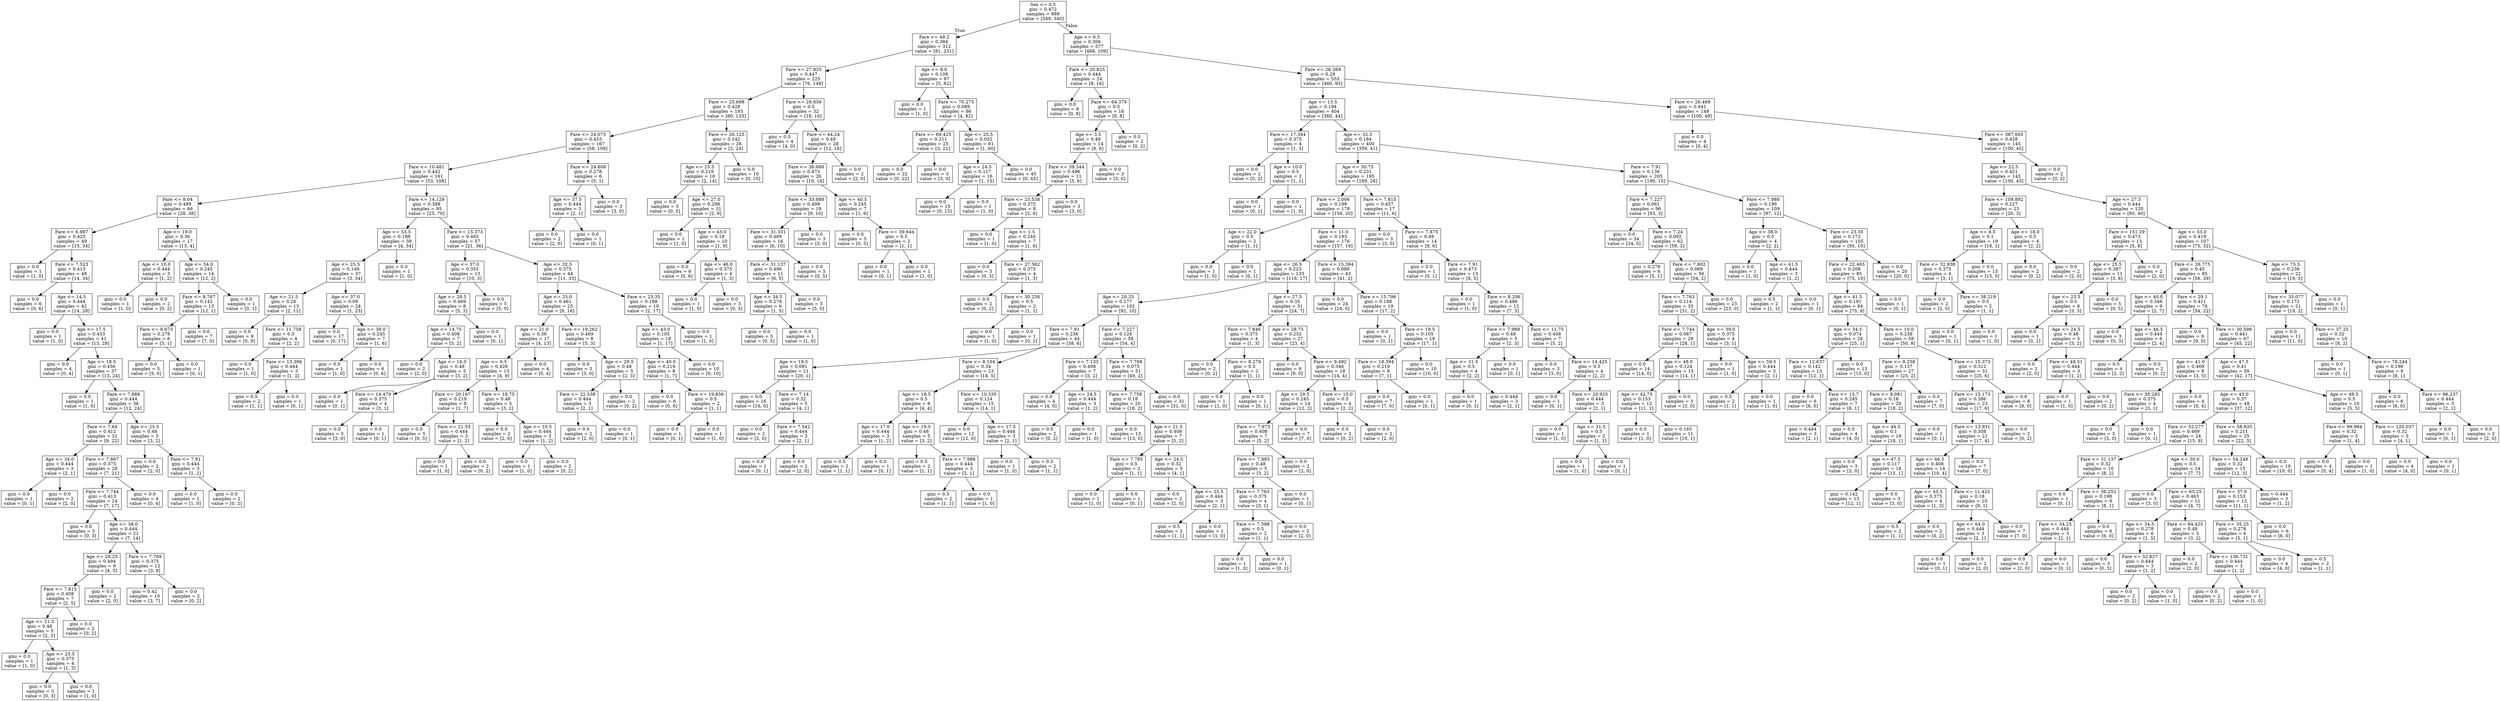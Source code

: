 digraph Tree {
node [shape=box] ;
0 [label="Sex <= 0.5\ngini = 0.472\nsamples = 889\nvalue = [549, 340]"] ;
1 [label="Fare <= 48.2\ngini = 0.384\nsamples = 312\nvalue = [81, 231]"] ;
0 -> 1 [labeldistance=2.5, labelangle=45, headlabel="True"] ;
2 [label="Fare <= 27.825\ngini = 0.447\nsamples = 225\nvalue = [76, 149]"] ;
1 -> 2 ;
3 [label="Fare <= 25.698\ngini = 0.428\nsamples = 193\nvalue = [60, 133]"] ;
2 -> 3 ;
4 [label="Fare <= 24.075\ngini = 0.453\nsamples = 167\nvalue = [58, 109]"] ;
3 -> 4 ;
5 [label="Fare <= 10.481\ngini = 0.442\nsamples = 161\nvalue = [53, 108]"] ;
4 -> 5 ;
6 [label="Fare <= 8.04\ngini = 0.489\nsamples = 66\nvalue = [28, 38]"] ;
5 -> 6 ;
7 [label="Fare <= 6.987\ngini = 0.425\nsamples = 49\nvalue = [15, 34]"] ;
6 -> 7 ;
8 [label="gini = 0.0\nsamples = 1\nvalue = [1, 0]"] ;
7 -> 8 ;
9 [label="Fare <= 7.523\ngini = 0.413\nsamples = 48\nvalue = [14, 34]"] ;
7 -> 9 ;
10 [label="gini = 0.0\nsamples = 6\nvalue = [0, 6]"] ;
9 -> 10 ;
11 [label="Age <= 14.5\ngini = 0.444\nsamples = 42\nvalue = [14, 28]"] ;
9 -> 11 ;
12 [label="gini = 0.0\nsamples = 1\nvalue = [1, 0]"] ;
11 -> 12 ;
13 [label="Age <= 17.5\ngini = 0.433\nsamples = 41\nvalue = [13, 28]"] ;
11 -> 13 ;
14 [label="gini = 0.0\nsamples = 4\nvalue = [0, 4]"] ;
13 -> 14 ;
15 [label="Age <= 18.5\ngini = 0.456\nsamples = 37\nvalue = [13, 24]"] ;
13 -> 15 ;
16 [label="gini = 0.0\nsamples = 1\nvalue = [1, 0]"] ;
15 -> 16 ;
17 [label="Fare <= 7.888\ngini = 0.444\nsamples = 36\nvalue = [12, 24]"] ;
15 -> 17 ;
18 [label="Fare <= 7.64\ngini = 0.412\nsamples = 31\nvalue = [9, 22]"] ;
17 -> 18 ;
19 [label="Age <= 34.0\ngini = 0.444\nsamples = 3\nvalue = [2, 1]"] ;
18 -> 19 ;
20 [label="gini = 0.0\nsamples = 1\nvalue = [0, 1]"] ;
19 -> 20 ;
21 [label="gini = 0.0\nsamples = 2\nvalue = [2, 0]"] ;
19 -> 21 ;
22 [label="Fare <= 7.867\ngini = 0.375\nsamples = 28\nvalue = [7, 21]"] ;
18 -> 22 ;
23 [label="Fare <= 7.744\ngini = 0.413\nsamples = 24\nvalue = [7, 17]"] ;
22 -> 23 ;
24 [label="gini = 0.0\nsamples = 3\nvalue = [0, 3]"] ;
23 -> 24 ;
25 [label="Age <= 38.0\ngini = 0.444\nsamples = 21\nvalue = [7, 14]"] ;
23 -> 25 ;
26 [label="Age <= 28.25\ngini = 0.494\nsamples = 9\nvalue = [4, 5]"] ;
25 -> 26 ;
27 [label="Fare <= 7.815\ngini = 0.408\nsamples = 7\nvalue = [2, 5]"] ;
26 -> 27 ;
28 [label="Age <= 21.5\ngini = 0.48\nsamples = 5\nvalue = [2, 3]"] ;
27 -> 28 ;
29 [label="gini = 0.0\nsamples = 1\nvalue = [1, 0]"] ;
28 -> 29 ;
30 [label="Age <= 23.5\ngini = 0.375\nsamples = 4\nvalue = [1, 3]"] ;
28 -> 30 ;
31 [label="gini = 0.0\nsamples = 3\nvalue = [0, 3]"] ;
30 -> 31 ;
32 [label="gini = 0.0\nsamples = 1\nvalue = [1, 0]"] ;
30 -> 32 ;
33 [label="gini = 0.0\nsamples = 2\nvalue = [0, 2]"] ;
27 -> 33 ;
34 [label="gini = 0.0\nsamples = 2\nvalue = [2, 0]"] ;
26 -> 34 ;
35 [label="Fare <= 7.769\ngini = 0.375\nsamples = 12\nvalue = [3, 9]"] ;
25 -> 35 ;
36 [label="gini = 0.42\nsamples = 10\nvalue = [3, 7]"] ;
35 -> 36 ;
37 [label="gini = 0.0\nsamples = 2\nvalue = [0, 2]"] ;
35 -> 37 ;
38 [label="gini = 0.0\nsamples = 4\nvalue = [0, 4]"] ;
22 -> 38 ;
39 [label="Age <= 25.5\ngini = 0.48\nsamples = 5\nvalue = [3, 2]"] ;
17 -> 39 ;
40 [label="gini = 0.0\nsamples = 2\nvalue = [2, 0]"] ;
39 -> 40 ;
41 [label="Fare <= 7.91\ngini = 0.444\nsamples = 3\nvalue = [1, 2]"] ;
39 -> 41 ;
42 [label="gini = 0.0\nsamples = 1\nvalue = [1, 0]"] ;
41 -> 42 ;
43 [label="gini = 0.0\nsamples = 2\nvalue = [0, 2]"] ;
41 -> 43 ;
44 [label="Age <= 19.0\ngini = 0.36\nsamples = 17\nvalue = [13, 4]"] ;
6 -> 44 ;
45 [label="Age <= 10.0\ngini = 0.444\nsamples = 3\nvalue = [1, 2]"] ;
44 -> 45 ;
46 [label="gini = 0.0\nsamples = 1\nvalue = [1, 0]"] ;
45 -> 46 ;
47 [label="gini = 0.0\nsamples = 2\nvalue = [0, 2]"] ;
45 -> 47 ;
48 [label="Age <= 54.0\ngini = 0.245\nsamples = 14\nvalue = [12, 2]"] ;
44 -> 48 ;
49 [label="Fare <= 8.767\ngini = 0.142\nsamples = 13\nvalue = [12, 1]"] ;
48 -> 49 ;
50 [label="Fare <= 8.673\ngini = 0.278\nsamples = 6\nvalue = [5, 1]"] ;
49 -> 50 ;
51 [label="gini = 0.0\nsamples = 5\nvalue = [5, 0]"] ;
50 -> 51 ;
52 [label="gini = 0.0\nsamples = 1\nvalue = [0, 1]"] ;
50 -> 52 ;
53 [label="gini = 0.0\nsamples = 7\nvalue = [7, 0]"] ;
49 -> 53 ;
54 [label="gini = 0.0\nsamples = 1\nvalue = [0, 1]"] ;
48 -> 54 ;
55 [label="Fare <= 14.129\ngini = 0.388\nsamples = 95\nvalue = [25, 70]"] ;
5 -> 55 ;
56 [label="Age <= 53.5\ngini = 0.188\nsamples = 38\nvalue = [4, 34]"] ;
55 -> 56 ;
57 [label="Age <= 25.5\ngini = 0.149\nsamples = 37\nvalue = [3, 34]"] ;
56 -> 57 ;
58 [label="Age <= 21.5\ngini = 0.26\nsamples = 13\nvalue = [2, 11]"] ;
57 -> 58 ;
59 [label="gini = 0.0\nsamples = 9\nvalue = [0, 9]"] ;
58 -> 59 ;
60 [label="Fare <= 11.758\ngini = 0.5\nsamples = 4\nvalue = [2, 2]"] ;
58 -> 60 ;
61 [label="gini = 0.0\nsamples = 1\nvalue = [1, 0]"] ;
60 -> 61 ;
62 [label="Fare <= 13.396\ngini = 0.444\nsamples = 3\nvalue = [1, 2]"] ;
60 -> 62 ;
63 [label="gini = 0.5\nsamples = 2\nvalue = [1, 1]"] ;
62 -> 63 ;
64 [label="gini = 0.0\nsamples = 1\nvalue = [0, 1]"] ;
62 -> 64 ;
65 [label="Age <= 37.0\ngini = 0.08\nsamples = 24\nvalue = [1, 23]"] ;
57 -> 65 ;
66 [label="gini = 0.0\nsamples = 17\nvalue = [0, 17]"] ;
65 -> 66 ;
67 [label="Age <= 39.0\ngini = 0.245\nsamples = 7\nvalue = [1, 6]"] ;
65 -> 67 ;
68 [label="gini = 0.0\nsamples = 1\nvalue = [1, 0]"] ;
67 -> 68 ;
69 [label="gini = 0.0\nsamples = 6\nvalue = [0, 6]"] ;
67 -> 69 ;
70 [label="gini = 0.0\nsamples = 1\nvalue = [1, 0]"] ;
56 -> 70 ;
71 [label="Fare <= 15.373\ngini = 0.465\nsamples = 57\nvalue = [21, 36]"] ;
55 -> 71 ;
72 [label="Age <= 37.0\ngini = 0.355\nsamples = 13\nvalue = [10, 3]"] ;
71 -> 72 ;
73 [label="Age <= 28.5\ngini = 0.469\nsamples = 8\nvalue = [5, 3]"] ;
72 -> 73 ;
74 [label="Age <= 14.75\ngini = 0.408\nsamples = 7\nvalue = [5, 2]"] ;
73 -> 74 ;
75 [label="gini = 0.0\nsamples = 2\nvalue = [2, 0]"] ;
74 -> 75 ;
76 [label="Age <= 16.0\ngini = 0.48\nsamples = 5\nvalue = [3, 2]"] ;
74 -> 76 ;
77 [label="gini = 0.0\nsamples = 1\nvalue = [0, 1]"] ;
76 -> 77 ;
78 [label="Fare <= 14.479\ngini = 0.375\nsamples = 4\nvalue = [3, 1]"] ;
76 -> 78 ;
79 [label="gini = 0.0\nsamples = 3\nvalue = [3, 0]"] ;
78 -> 79 ;
80 [label="gini = 0.0\nsamples = 1\nvalue = [0, 1]"] ;
78 -> 80 ;
81 [label="gini = 0.0\nsamples = 1\nvalue = [0, 1]"] ;
73 -> 81 ;
82 [label="gini = 0.0\nsamples = 5\nvalue = [5, 0]"] ;
72 -> 82 ;
83 [label="Age <= 32.5\ngini = 0.375\nsamples = 44\nvalue = [11, 33]"] ;
71 -> 83 ;
84 [label="Age <= 25.0\ngini = 0.461\nsamples = 25\nvalue = [9, 16]"] ;
83 -> 84 ;
85 [label="Age <= 21.0\ngini = 0.36\nsamples = 17\nvalue = [4, 13]"] ;
84 -> 85 ;
86 [label="Age <= 6.5\ngini = 0.426\nsamples = 13\nvalue = [4, 9]"] ;
85 -> 86 ;
87 [label="Fare <= 20.167\ngini = 0.219\nsamples = 8\nvalue = [1, 7]"] ;
86 -> 87 ;
88 [label="gini = 0.0\nsamples = 5\nvalue = [0, 5]"] ;
87 -> 88 ;
89 [label="Fare <= 21.55\ngini = 0.444\nsamples = 3\nvalue = [1, 2]"] ;
87 -> 89 ;
90 [label="gini = 0.0\nsamples = 1\nvalue = [1, 0]"] ;
89 -> 90 ;
91 [label="gini = 0.0\nsamples = 2\nvalue = [0, 2]"] ;
89 -> 91 ;
92 [label="Fare <= 18.75\ngini = 0.48\nsamples = 5\nvalue = [3, 2]"] ;
86 -> 92 ;
93 [label="gini = 0.0\nsamples = 2\nvalue = [2, 0]"] ;
92 -> 93 ;
94 [label="Age <= 10.5\ngini = 0.444\nsamples = 3\nvalue = [1, 2]"] ;
92 -> 94 ;
95 [label="gini = 0.0\nsamples = 1\nvalue = [1, 0]"] ;
94 -> 95 ;
96 [label="gini = 0.0\nsamples = 2\nvalue = [0, 2]"] ;
94 -> 96 ;
97 [label="gini = 0.0\nsamples = 4\nvalue = [0, 4]"] ;
85 -> 97 ;
98 [label="Fare <= 19.262\ngini = 0.469\nsamples = 8\nvalue = [5, 3]"] ;
84 -> 98 ;
99 [label="gini = 0.0\nsamples = 3\nvalue = [3, 0]"] ;
98 -> 99 ;
100 [label="Age <= 29.5\ngini = 0.48\nsamples = 5\nvalue = [2, 3]"] ;
98 -> 100 ;
101 [label="Fare <= 22.538\ngini = 0.444\nsamples = 3\nvalue = [2, 1]"] ;
100 -> 101 ;
102 [label="gini = 0.0\nsamples = 2\nvalue = [2, 0]"] ;
101 -> 102 ;
103 [label="gini = 0.0\nsamples = 1\nvalue = [0, 1]"] ;
101 -> 103 ;
104 [label="gini = 0.0\nsamples = 2\nvalue = [0, 2]"] ;
100 -> 104 ;
105 [label="Fare <= 23.35\ngini = 0.188\nsamples = 19\nvalue = [2, 17]"] ;
83 -> 105 ;
106 [label="Age <= 43.0\ngini = 0.105\nsamples = 18\nvalue = [1, 17]"] ;
105 -> 106 ;
107 [label="Age <= 40.5\ngini = 0.219\nsamples = 8\nvalue = [1, 7]"] ;
106 -> 107 ;
108 [label="gini = 0.0\nsamples = 6\nvalue = [0, 6]"] ;
107 -> 108 ;
109 [label="Fare <= 19.856\ngini = 0.5\nsamples = 2\nvalue = [1, 1]"] ;
107 -> 109 ;
110 [label="gini = 0.0\nsamples = 1\nvalue = [0, 1]"] ;
109 -> 110 ;
111 [label="gini = 0.0\nsamples = 1\nvalue = [1, 0]"] ;
109 -> 111 ;
112 [label="gini = 0.0\nsamples = 10\nvalue = [0, 10]"] ;
106 -> 112 ;
113 [label="gini = 0.0\nsamples = 1\nvalue = [1, 0]"] ;
105 -> 113 ;
114 [label="Fare <= 24.808\ngini = 0.278\nsamples = 6\nvalue = [5, 1]"] ;
4 -> 114 ;
115 [label="Age <= 37.5\ngini = 0.444\nsamples = 3\nvalue = [2, 1]"] ;
114 -> 115 ;
116 [label="gini = 0.0\nsamples = 2\nvalue = [2, 0]"] ;
115 -> 116 ;
117 [label="gini = 0.0\nsamples = 1\nvalue = [0, 1]"] ;
115 -> 117 ;
118 [label="gini = 0.0\nsamples = 3\nvalue = [3, 0]"] ;
114 -> 118 ;
119 [label="Fare <= 26.125\ngini = 0.142\nsamples = 26\nvalue = [2, 24]"] ;
3 -> 119 ;
120 [label="Age <= 25.5\ngini = 0.219\nsamples = 16\nvalue = [2, 14]"] ;
119 -> 120 ;
121 [label="gini = 0.0\nsamples = 5\nvalue = [0, 5]"] ;
120 -> 121 ;
122 [label="Age <= 27.0\ngini = 0.298\nsamples = 11\nvalue = [2, 9]"] ;
120 -> 122 ;
123 [label="gini = 0.0\nsamples = 1\nvalue = [1, 0]"] ;
122 -> 123 ;
124 [label="Age <= 43.0\ngini = 0.18\nsamples = 10\nvalue = [1, 9]"] ;
122 -> 124 ;
125 [label="gini = 0.0\nsamples = 6\nvalue = [0, 6]"] ;
124 -> 125 ;
126 [label="Age <= 46.0\ngini = 0.375\nsamples = 4\nvalue = [1, 3]"] ;
124 -> 126 ;
127 [label="gini = 0.0\nsamples = 1\nvalue = [1, 0]"] ;
126 -> 127 ;
128 [label="gini = 0.0\nsamples = 3\nvalue = [0, 3]"] ;
126 -> 128 ;
129 [label="gini = 0.0\nsamples = 10\nvalue = [0, 10]"] ;
119 -> 129 ;
130 [label="Fare <= 28.856\ngini = 0.5\nsamples = 32\nvalue = [16, 16]"] ;
2 -> 130 ;
131 [label="gini = 0.0\nsamples = 4\nvalue = [4, 0]"] ;
130 -> 131 ;
132 [label="Fare <= 44.24\ngini = 0.49\nsamples = 28\nvalue = [12, 16]"] ;
130 -> 132 ;
133 [label="Fare <= 36.688\ngini = 0.473\nsamples = 26\nvalue = [10, 16]"] ;
132 -> 133 ;
134 [label="Fare <= 33.688\ngini = 0.499\nsamples = 19\nvalue = [9, 10]"] ;
133 -> 134 ;
135 [label="Fare <= 31.331\ngini = 0.469\nsamples = 16\nvalue = [6, 10]"] ;
134 -> 135 ;
136 [label="Fare <= 31.137\ngini = 0.496\nsamples = 11\nvalue = [6, 5]"] ;
135 -> 136 ;
137 [label="Age <= 34.5\ngini = 0.278\nsamples = 6\nvalue = [1, 5]"] ;
136 -> 137 ;
138 [label="gini = 0.0\nsamples = 5\nvalue = [0, 5]"] ;
137 -> 138 ;
139 [label="gini = 0.0\nsamples = 1\nvalue = [1, 0]"] ;
137 -> 139 ;
140 [label="gini = 0.0\nsamples = 5\nvalue = [5, 0]"] ;
136 -> 140 ;
141 [label="gini = 0.0\nsamples = 5\nvalue = [0, 5]"] ;
135 -> 141 ;
142 [label="gini = 0.0\nsamples = 3\nvalue = [3, 0]"] ;
134 -> 142 ;
143 [label="Age <= 40.5\ngini = 0.245\nsamples = 7\nvalue = [1, 6]"] ;
133 -> 143 ;
144 [label="gini = 0.0\nsamples = 5\nvalue = [0, 5]"] ;
143 -> 144 ;
145 [label="Fare <= 39.644\ngini = 0.5\nsamples = 2\nvalue = [1, 1]"] ;
143 -> 145 ;
146 [label="gini = 0.0\nsamples = 1\nvalue = [0, 1]"] ;
145 -> 146 ;
147 [label="gini = 0.0\nsamples = 1\nvalue = [1, 0]"] ;
145 -> 147 ;
148 [label="gini = 0.0\nsamples = 2\nvalue = [2, 0]"] ;
132 -> 148 ;
149 [label="Age <= 8.0\ngini = 0.108\nsamples = 87\nvalue = [5, 82]"] ;
1 -> 149 ;
150 [label="gini = 0.0\nsamples = 1\nvalue = [1, 0]"] ;
149 -> 150 ;
151 [label="Fare <= 70.275\ngini = 0.089\nsamples = 86\nvalue = [4, 82]"] ;
149 -> 151 ;
152 [label="Fare <= 69.425\ngini = 0.211\nsamples = 25\nvalue = [3, 22]"] ;
151 -> 152 ;
153 [label="gini = 0.0\nsamples = 22\nvalue = [0, 22]"] ;
152 -> 153 ;
154 [label="gini = 0.0\nsamples = 3\nvalue = [3, 0]"] ;
152 -> 154 ;
155 [label="Age <= 25.5\ngini = 0.032\nsamples = 61\nvalue = [1, 60]"] ;
151 -> 155 ;
156 [label="Age <= 24.5\ngini = 0.117\nsamples = 16\nvalue = [1, 15]"] ;
155 -> 156 ;
157 [label="gini = 0.0\nsamples = 15\nvalue = [0, 15]"] ;
156 -> 157 ;
158 [label="gini = 0.0\nsamples = 1\nvalue = [1, 0]"] ;
156 -> 158 ;
159 [label="gini = 0.0\nsamples = 45\nvalue = [0, 45]"] ;
155 -> 159 ;
160 [label="Age <= 6.5\ngini = 0.306\nsamples = 577\nvalue = [468, 109]"] ;
0 -> 160 [labeldistance=2.5, labelangle=-45, headlabel="False"] ;
161 [label="Fare <= 20.825\ngini = 0.444\nsamples = 24\nvalue = [8, 16]"] ;
160 -> 161 ;
162 [label="gini = 0.0\nsamples = 8\nvalue = [0, 8]"] ;
161 -> 162 ;
163 [label="Fare <= 64.379\ngini = 0.5\nsamples = 16\nvalue = [8, 8]"] ;
161 -> 163 ;
164 [label="Age <= 3.5\ngini = 0.49\nsamples = 14\nvalue = [8, 6]"] ;
163 -> 164 ;
165 [label="Fare <= 39.344\ngini = 0.496\nsamples = 11\nvalue = [5, 6]"] ;
164 -> 165 ;
166 [label="Fare <= 23.538\ngini = 0.375\nsamples = 8\nvalue = [2, 6]"] ;
165 -> 166 ;
167 [label="gini = 0.0\nsamples = 1\nvalue = [1, 0]"] ;
166 -> 167 ;
168 [label="Age <= 1.5\ngini = 0.245\nsamples = 7\nvalue = [1, 6]"] ;
166 -> 168 ;
169 [label="gini = 0.0\nsamples = 3\nvalue = [0, 3]"] ;
168 -> 169 ;
170 [label="Fare <= 27.562\ngini = 0.375\nsamples = 4\nvalue = [1, 3]"] ;
168 -> 170 ;
171 [label="gini = 0.0\nsamples = 2\nvalue = [0, 2]"] ;
170 -> 171 ;
172 [label="Fare <= 30.256\ngini = 0.5\nsamples = 2\nvalue = [1, 1]"] ;
170 -> 172 ;
173 [label="gini = 0.0\nsamples = 1\nvalue = [1, 0]"] ;
172 -> 173 ;
174 [label="gini = 0.0\nsamples = 1\nvalue = [0, 1]"] ;
172 -> 174 ;
175 [label="gini = 0.0\nsamples = 3\nvalue = [3, 0]"] ;
165 -> 175 ;
176 [label="gini = 0.0\nsamples = 3\nvalue = [3, 0]"] ;
164 -> 176 ;
177 [label="gini = 0.0\nsamples = 2\nvalue = [0, 2]"] ;
163 -> 177 ;
178 [label="Fare <= 26.269\ngini = 0.28\nsamples = 553\nvalue = [460, 93]"] ;
160 -> 178 ;
179 [label="Age <= 13.5\ngini = 0.194\nsamples = 404\nvalue = [360, 44]"] ;
178 -> 179 ;
180 [label="Fare <= 17.344\ngini = 0.375\nsamples = 4\nvalue = [1, 3]"] ;
179 -> 180 ;
181 [label="gini = 0.0\nsamples = 2\nvalue = [0, 2]"] ;
180 -> 181 ;
182 [label="Age <= 10.0\ngini = 0.5\nsamples = 2\nvalue = [1, 1]"] ;
180 -> 182 ;
183 [label="gini = 0.0\nsamples = 1\nvalue = [0, 1]"] ;
182 -> 183 ;
184 [label="gini = 0.0\nsamples = 1\nvalue = [1, 0]"] ;
182 -> 184 ;
185 [label="Age <= 32.5\ngini = 0.184\nsamples = 400\nvalue = [359, 41]"] ;
179 -> 185 ;
186 [label="Age <= 30.75\ngini = 0.231\nsamples = 195\nvalue = [169, 26]"] ;
185 -> 186 ;
187 [label="Fare <= 2.006\ngini = 0.199\nsamples = 178\nvalue = [158, 20]"] ;
186 -> 187 ;
188 [label="Age <= 22.0\ngini = 0.5\nsamples = 2\nvalue = [1, 1]"] ;
187 -> 188 ;
189 [label="gini = 0.0\nsamples = 1\nvalue = [1, 0]"] ;
188 -> 189 ;
190 [label="gini = 0.0\nsamples = 1\nvalue = [0, 1]"] ;
188 -> 190 ;
191 [label="Fare <= 11.0\ngini = 0.193\nsamples = 176\nvalue = [157, 19]"] ;
187 -> 191 ;
192 [label="Age <= 26.5\ngini = 0.223\nsamples = 133\nvalue = [116, 17]"] ;
191 -> 192 ;
193 [label="Age <= 20.25\ngini = 0.177\nsamples = 102\nvalue = [92, 10]"] ;
192 -> 193 ;
194 [label="Fare <= 7.91\ngini = 0.236\nsamples = 44\nvalue = [38, 6]"] ;
193 -> 194 ;
195 [label="Age <= 19.5\ngini = 0.091\nsamples = 21\nvalue = [20, 1]"] ;
194 -> 195 ;
196 [label="gini = 0.0\nsamples = 16\nvalue = [16, 0]"] ;
195 -> 196 ;
197 [label="Fare <= 7.14\ngini = 0.32\nsamples = 5\nvalue = [4, 1]"] ;
195 -> 197 ;
198 [label="gini = 0.0\nsamples = 2\nvalue = [2, 0]"] ;
197 -> 198 ;
199 [label="Fare <= 7.542\ngini = 0.444\nsamples = 3\nvalue = [2, 1]"] ;
197 -> 199 ;
200 [label="gini = 0.0\nsamples = 1\nvalue = [0, 1]"] ;
199 -> 200 ;
201 [label="gini = 0.0\nsamples = 2\nvalue = [2, 0]"] ;
199 -> 201 ;
202 [label="Fare <= 8.104\ngini = 0.34\nsamples = 23\nvalue = [18, 5]"] ;
194 -> 202 ;
203 [label="Age <= 18.5\ngini = 0.5\nsamples = 8\nvalue = [4, 4]"] ;
202 -> 203 ;
204 [label="Age <= 17.0\ngini = 0.444\nsamples = 3\nvalue = [1, 2]"] ;
203 -> 204 ;
205 [label="gini = 0.5\nsamples = 2\nvalue = [1, 1]"] ;
204 -> 205 ;
206 [label="gini = 0.0\nsamples = 1\nvalue = [0, 1]"] ;
204 -> 206 ;
207 [label="Age <= 19.5\ngini = 0.48\nsamples = 5\nvalue = [3, 2]"] ;
203 -> 207 ;
208 [label="gini = 0.5\nsamples = 2\nvalue = [1, 1]"] ;
207 -> 208 ;
209 [label="Fare <= 7.988\ngini = 0.444\nsamples = 3\nvalue = [2, 1]"] ;
207 -> 209 ;
210 [label="gini = 0.5\nsamples = 2\nvalue = [1, 1]"] ;
209 -> 210 ;
211 [label="gini = 0.0\nsamples = 1\nvalue = [1, 0]"] ;
209 -> 211 ;
212 [label="Fare <= 10.335\ngini = 0.124\nsamples = 15\nvalue = [14, 1]"] ;
202 -> 212 ;
213 [label="gini = 0.0\nsamples = 12\nvalue = [12, 0]"] ;
212 -> 213 ;
214 [label="Age <= 17.5\ngini = 0.444\nsamples = 3\nvalue = [2, 1]"] ;
212 -> 214 ;
215 [label="gini = 0.0\nsamples = 1\nvalue = [1, 0]"] ;
214 -> 215 ;
216 [label="gini = 0.5\nsamples = 2\nvalue = [1, 1]"] ;
214 -> 216 ;
217 [label="Fare <= 7.227\ngini = 0.128\nsamples = 58\nvalue = [54, 4]"] ;
193 -> 217 ;
218 [label="Fare <= 7.133\ngini = 0.408\nsamples = 7\nvalue = [5, 2]"] ;
217 -> 218 ;
219 [label="gini = 0.0\nsamples = 4\nvalue = [4, 0]"] ;
218 -> 219 ;
220 [label="Age <= 24.5\ngini = 0.444\nsamples = 3\nvalue = [1, 2]"] ;
218 -> 220 ;
221 [label="gini = 0.0\nsamples = 2\nvalue = [0, 2]"] ;
220 -> 221 ;
222 [label="gini = 0.0\nsamples = 1\nvalue = [1, 0]"] ;
220 -> 222 ;
223 [label="Fare <= 7.798\ngini = 0.075\nsamples = 51\nvalue = [49, 2]"] ;
217 -> 223 ;
224 [label="Fare <= 7.758\ngini = 0.18\nsamples = 20\nvalue = [18, 2]"] ;
223 -> 224 ;
225 [label="gini = 0.0\nsamples = 13\nvalue = [13, 0]"] ;
224 -> 225 ;
226 [label="Age <= 21.5\ngini = 0.408\nsamples = 7\nvalue = [5, 2]"] ;
224 -> 226 ;
227 [label="Fare <= 7.785\ngini = 0.5\nsamples = 2\nvalue = [1, 1]"] ;
226 -> 227 ;
228 [label="gini = 0.0\nsamples = 1\nvalue = [1, 0]"] ;
227 -> 228 ;
229 [label="gini = 0.0\nsamples = 1\nvalue = [0, 1]"] ;
227 -> 229 ;
230 [label="Age <= 24.5\ngini = 0.32\nsamples = 5\nvalue = [4, 1]"] ;
226 -> 230 ;
231 [label="gini = 0.0\nsamples = 2\nvalue = [2, 0]"] ;
230 -> 231 ;
232 [label="Age <= 25.5\ngini = 0.444\nsamples = 3\nvalue = [2, 1]"] ;
230 -> 232 ;
233 [label="gini = 0.5\nsamples = 2\nvalue = [1, 1]"] ;
232 -> 233 ;
234 [label="gini = 0.0\nsamples = 1\nvalue = [1, 0]"] ;
232 -> 234 ;
235 [label="gini = 0.0\nsamples = 31\nvalue = [31, 0]"] ;
223 -> 235 ;
236 [label="Age <= 27.5\ngini = 0.35\nsamples = 31\nvalue = [24, 7]"] ;
192 -> 236 ;
237 [label="Fare <= 7.846\ngini = 0.375\nsamples = 4\nvalue = [1, 3]"] ;
236 -> 237 ;
238 [label="gini = 0.0\nsamples = 2\nvalue = [0, 2]"] ;
237 -> 238 ;
239 [label="Fare <= 8.279\ngini = 0.5\nsamples = 2\nvalue = [1, 1]"] ;
237 -> 239 ;
240 [label="gini = 0.0\nsamples = 1\nvalue = [1, 0]"] ;
239 -> 240 ;
241 [label="gini = 0.0\nsamples = 1\nvalue = [0, 1]"] ;
239 -> 241 ;
242 [label="Age <= 28.75\ngini = 0.252\nsamples = 27\nvalue = [23, 4]"] ;
236 -> 242 ;
243 [label="gini = 0.0\nsamples = 9\nvalue = [9, 0]"] ;
242 -> 243 ;
244 [label="Fare <= 9.492\ngini = 0.346\nsamples = 18\nvalue = [14, 4]"] ;
242 -> 244 ;
245 [label="Age <= 29.5\ngini = 0.245\nsamples = 14\nvalue = [12, 2]"] ;
244 -> 245 ;
246 [label="Fare <= 7.973\ngini = 0.408\nsamples = 7\nvalue = [5, 2]"] ;
245 -> 246 ;
247 [label="Fare <= 7.885\ngini = 0.48\nsamples = 5\nvalue = [3, 2]"] ;
246 -> 247 ;
248 [label="Fare <= 7.763\ngini = 0.375\nsamples = 4\nvalue = [3, 1]"] ;
247 -> 248 ;
249 [label="Fare <= 7.398\ngini = 0.5\nsamples = 2\nvalue = [1, 1]"] ;
248 -> 249 ;
250 [label="gini = 0.0\nsamples = 1\nvalue = [1, 0]"] ;
249 -> 250 ;
251 [label="gini = 0.0\nsamples = 1\nvalue = [0, 1]"] ;
249 -> 251 ;
252 [label="gini = 0.0\nsamples = 2\nvalue = [2, 0]"] ;
248 -> 252 ;
253 [label="gini = 0.0\nsamples = 1\nvalue = [0, 1]"] ;
247 -> 253 ;
254 [label="gini = 0.0\nsamples = 2\nvalue = [2, 0]"] ;
246 -> 254 ;
255 [label="gini = 0.0\nsamples = 7\nvalue = [7, 0]"] ;
245 -> 255 ;
256 [label="Fare <= 10.0\ngini = 0.5\nsamples = 4\nvalue = [2, 2]"] ;
244 -> 256 ;
257 [label="gini = 0.0\nsamples = 2\nvalue = [0, 2]"] ;
256 -> 257 ;
258 [label="gini = 0.0\nsamples = 2\nvalue = [2, 0]"] ;
256 -> 258 ;
259 [label="Fare <= 15.394\ngini = 0.089\nsamples = 43\nvalue = [41, 2]"] ;
191 -> 259 ;
260 [label="gini = 0.0\nsamples = 24\nvalue = [24, 0]"] ;
259 -> 260 ;
261 [label="Fare <= 15.796\ngini = 0.188\nsamples = 19\nvalue = [17, 2]"] ;
259 -> 261 ;
262 [label="gini = 0.0\nsamples = 1\nvalue = [0, 1]"] ;
261 -> 262 ;
263 [label="Fare <= 19.5\ngini = 0.105\nsamples = 18\nvalue = [17, 1]"] ;
261 -> 263 ;
264 [label="Fare <= 18.394\ngini = 0.219\nsamples = 8\nvalue = [7, 1]"] ;
263 -> 264 ;
265 [label="gini = 0.0\nsamples = 7\nvalue = [7, 0]"] ;
264 -> 265 ;
266 [label="gini = 0.0\nsamples = 1\nvalue = [0, 1]"] ;
264 -> 266 ;
267 [label="gini = 0.0\nsamples = 10\nvalue = [10, 0]"] ;
263 -> 267 ;
268 [label="Fare <= 7.815\ngini = 0.457\nsamples = 17\nvalue = [11, 6]"] ;
186 -> 268 ;
269 [label="gini = 0.0\nsamples = 3\nvalue = [3, 0]"] ;
268 -> 269 ;
270 [label="Fare <= 7.875\ngini = 0.49\nsamples = 14\nvalue = [8, 6]"] ;
268 -> 270 ;
271 [label="gini = 0.0\nsamples = 1\nvalue = [0, 1]"] ;
270 -> 271 ;
272 [label="Fare <= 7.91\ngini = 0.473\nsamples = 13\nvalue = [8, 5]"] ;
270 -> 272 ;
273 [label="gini = 0.0\nsamples = 1\nvalue = [1, 0]"] ;
272 -> 273 ;
274 [label="Fare <= 8.206\ngini = 0.486\nsamples = 12\nvalue = [7, 5]"] ;
272 -> 274 ;
275 [label="Fare <= 7.988\ngini = 0.48\nsamples = 5\nvalue = [2, 3]"] ;
274 -> 275 ;
276 [label="Age <= 31.5\ngini = 0.5\nsamples = 4\nvalue = [2, 2]"] ;
275 -> 276 ;
277 [label="gini = 0.0\nsamples = 1\nvalue = [0, 1]"] ;
276 -> 277 ;
278 [label="gini = 0.444\nsamples = 3\nvalue = [2, 1]"] ;
276 -> 278 ;
279 [label="gini = 0.0\nsamples = 1\nvalue = [0, 1]"] ;
275 -> 279 ;
280 [label="Fare <= 11.75\ngini = 0.408\nsamples = 7\nvalue = [5, 2]"] ;
274 -> 280 ;
281 [label="gini = 0.0\nsamples = 3\nvalue = [3, 0]"] ;
280 -> 281 ;
282 [label="Fare <= 14.425\ngini = 0.5\nsamples = 4\nvalue = [2, 2]"] ;
280 -> 282 ;
283 [label="gini = 0.0\nsamples = 1\nvalue = [0, 1]"] ;
282 -> 283 ;
284 [label="Fare <= 20.925\ngini = 0.444\nsamples = 3\nvalue = [2, 1]"] ;
282 -> 284 ;
285 [label="gini = 0.0\nsamples = 1\nvalue = [1, 0]"] ;
284 -> 285 ;
286 [label="Age <= 31.5\ngini = 0.5\nsamples = 2\nvalue = [1, 1]"] ;
284 -> 286 ;
287 [label="gini = 0.0\nsamples = 1\nvalue = [1, 0]"] ;
286 -> 287 ;
288 [label="gini = 0.0\nsamples = 1\nvalue = [0, 1]"] ;
286 -> 288 ;
289 [label="Fare <= 7.91\ngini = 0.136\nsamples = 205\nvalue = [190, 15]"] ;
185 -> 289 ;
290 [label="Fare <= 7.227\ngini = 0.061\nsamples = 96\nvalue = [93, 3]"] ;
289 -> 290 ;
291 [label="gini = 0.0\nsamples = 34\nvalue = [34, 0]"] ;
290 -> 291 ;
292 [label="Fare <= 7.24\ngini = 0.092\nsamples = 62\nvalue = [59, 3]"] ;
290 -> 292 ;
293 [label="gini = 0.278\nsamples = 6\nvalue = [5, 1]"] ;
292 -> 293 ;
294 [label="Fare <= 7.802\ngini = 0.069\nsamples = 56\nvalue = [54, 2]"] ;
292 -> 294 ;
295 [label="Fare <= 7.763\ngini = 0.114\nsamples = 33\nvalue = [31, 2]"] ;
294 -> 295 ;
296 [label="Fare <= 7.744\ngini = 0.067\nsamples = 29\nvalue = [28, 1]"] ;
295 -> 296 ;
297 [label="gini = 0.0\nsamples = 14\nvalue = [14, 0]"] ;
296 -> 297 ;
298 [label="Age <= 48.0\ngini = 0.124\nsamples = 15\nvalue = [14, 1]"] ;
296 -> 298 ;
299 [label="Age <= 42.75\ngini = 0.153\nsamples = 12\nvalue = [11, 1]"] ;
298 -> 299 ;
300 [label="gini = 0.0\nsamples = 1\nvalue = [1, 0]"] ;
299 -> 300 ;
301 [label="gini = 0.165\nsamples = 11\nvalue = [10, 1]"] ;
299 -> 301 ;
302 [label="gini = 0.0\nsamples = 3\nvalue = [3, 0]"] ;
298 -> 302 ;
303 [label="Age <= 39.0\ngini = 0.375\nsamples = 4\nvalue = [3, 1]"] ;
295 -> 303 ;
304 [label="gini = 0.0\nsamples = 1\nvalue = [1, 0]"] ;
303 -> 304 ;
305 [label="Age <= 59.5\ngini = 0.444\nsamples = 3\nvalue = [2, 1]"] ;
303 -> 305 ;
306 [label="gini = 0.5\nsamples = 2\nvalue = [1, 1]"] ;
305 -> 306 ;
307 [label="gini = 0.0\nsamples = 1\nvalue = [1, 0]"] ;
305 -> 307 ;
308 [label="gini = 0.0\nsamples = 23\nvalue = [23, 0]"] ;
294 -> 308 ;
309 [label="Fare <= 7.988\ngini = 0.196\nsamples = 109\nvalue = [97, 12]"] ;
289 -> 309 ;
310 [label="Age <= 38.0\ngini = 0.5\nsamples = 4\nvalue = [2, 2]"] ;
309 -> 310 ;
311 [label="gini = 0.0\nsamples = 1\nvalue = [1, 0]"] ;
310 -> 311 ;
312 [label="Age <= 41.5\ngini = 0.444\nsamples = 3\nvalue = [1, 2]"] ;
310 -> 312 ;
313 [label="gini = 0.5\nsamples = 2\nvalue = [1, 1]"] ;
312 -> 313 ;
314 [label="gini = 0.0\nsamples = 1\nvalue = [0, 1]"] ;
312 -> 314 ;
315 [label="Fare <= 23.35\ngini = 0.172\nsamples = 105\nvalue = [95, 10]"] ;
309 -> 315 ;
316 [label="Fare <= 22.465\ngini = 0.208\nsamples = 85\nvalue = [75, 10]"] ;
315 -> 316 ;
317 [label="Age <= 41.5\ngini = 0.191\nsamples = 84\nvalue = [75, 9]"] ;
316 -> 317 ;
318 [label="Age <= 34.5\ngini = 0.074\nsamples = 26\nvalue = [25, 1]"] ;
317 -> 318 ;
319 [label="Fare <= 12.637\ngini = 0.142\nsamples = 13\nvalue = [12, 1]"] ;
318 -> 319 ;
320 [label="gini = 0.0\nsamples = 6\nvalue = [6, 0]"] ;
319 -> 320 ;
321 [label="Fare <= 13.7\ngini = 0.245\nsamples = 7\nvalue = [6, 1]"] ;
319 -> 321 ;
322 [label="gini = 0.444\nsamples = 3\nvalue = [2, 1]"] ;
321 -> 322 ;
323 [label="gini = 0.0\nsamples = 4\nvalue = [4, 0]"] ;
321 -> 323 ;
324 [label="gini = 0.0\nsamples = 13\nvalue = [13, 0]"] ;
318 -> 324 ;
325 [label="Fare <= 10.0\ngini = 0.238\nsamples = 58\nvalue = [50, 8]"] ;
317 -> 325 ;
326 [label="Fare <= 8.258\ngini = 0.137\nsamples = 27\nvalue = [25, 2]"] ;
325 -> 326 ;
327 [label="Fare <= 8.081\ngini = 0.18\nsamples = 20\nvalue = [18, 2]"] ;
326 -> 327 ;
328 [label="Age <= 44.5\ngini = 0.1\nsamples = 19\nvalue = [18, 1]"] ;
327 -> 328 ;
329 [label="gini = 0.0\nsamples = 3\nvalue = [3, 0]"] ;
328 -> 329 ;
330 [label="Age <= 47.5\ngini = 0.117\nsamples = 16\nvalue = [15, 1]"] ;
328 -> 330 ;
331 [label="gini = 0.142\nsamples = 13\nvalue = [12, 1]"] ;
330 -> 331 ;
332 [label="gini = 0.0\nsamples = 3\nvalue = [3, 0]"] ;
330 -> 332 ;
333 [label="gini = 0.0\nsamples = 1\nvalue = [0, 1]"] ;
327 -> 333 ;
334 [label="gini = 0.0\nsamples = 7\nvalue = [7, 0]"] ;
326 -> 334 ;
335 [label="Fare <= 15.373\ngini = 0.312\nsamples = 31\nvalue = [25, 6]"] ;
325 -> 335 ;
336 [label="Fare <= 15.173\ngini = 0.386\nsamples = 23\nvalue = [17, 6]"] ;
335 -> 336 ;
337 [label="Fare <= 13.931\ngini = 0.308\nsamples = 21\nvalue = [17, 4]"] ;
336 -> 337 ;
338 [label="Age <= 46.5\ngini = 0.408\nsamples = 14\nvalue = [10, 4]"] ;
337 -> 338 ;
339 [label="Age <= 43.5\ngini = 0.375\nsamples = 4\nvalue = [1, 3]"] ;
338 -> 339 ;
340 [label="gini = 0.5\nsamples = 2\nvalue = [1, 1]"] ;
339 -> 340 ;
341 [label="gini = 0.0\nsamples = 2\nvalue = [0, 2]"] ;
339 -> 341 ;
342 [label="Fare <= 11.425\ngini = 0.18\nsamples = 10\nvalue = [9, 1]"] ;
338 -> 342 ;
343 [label="Age <= 64.0\ngini = 0.444\nsamples = 3\nvalue = [2, 1]"] ;
342 -> 343 ;
344 [label="gini = 0.0\nsamples = 1\nvalue = [0, 1]"] ;
343 -> 344 ;
345 [label="gini = 0.0\nsamples = 2\nvalue = [2, 0]"] ;
343 -> 345 ;
346 [label="gini = 0.0\nsamples = 7\nvalue = [7, 0]"] ;
342 -> 346 ;
347 [label="gini = 0.0\nsamples = 7\nvalue = [7, 0]"] ;
337 -> 347 ;
348 [label="gini = 0.0\nsamples = 2\nvalue = [0, 2]"] ;
336 -> 348 ;
349 [label="gini = 0.0\nsamples = 8\nvalue = [8, 0]"] ;
335 -> 349 ;
350 [label="gini = 0.0\nsamples = 1\nvalue = [0, 1]"] ;
316 -> 350 ;
351 [label="gini = 0.0\nsamples = 20\nvalue = [20, 0]"] ;
315 -> 351 ;
352 [label="Fare <= 26.469\ngini = 0.441\nsamples = 149\nvalue = [100, 49]"] ;
178 -> 352 ;
353 [label="gini = 0.0\nsamples = 4\nvalue = [0, 4]"] ;
352 -> 353 ;
354 [label="Fare <= 387.665\ngini = 0.428\nsamples = 145\nvalue = [100, 45]"] ;
352 -> 354 ;
355 [label="Age <= 22.5\ngini = 0.421\nsamples = 143\nvalue = [100, 43]"] ;
354 -> 355 ;
356 [label="Fare <= 109.892\ngini = 0.227\nsamples = 23\nvalue = [20, 3]"] ;
355 -> 356 ;
357 [label="Age <= 8.5\ngini = 0.1\nsamples = 19\nvalue = [18, 1]"] ;
356 -> 357 ;
358 [label="Fare <= 32.938\ngini = 0.375\nsamples = 4\nvalue = [3, 1]"] ;
357 -> 358 ;
359 [label="gini = 0.0\nsamples = 2\nvalue = [2, 0]"] ;
358 -> 359 ;
360 [label="Fare <= 38.219\ngini = 0.5\nsamples = 2\nvalue = [1, 1]"] ;
358 -> 360 ;
361 [label="gini = 0.0\nsamples = 1\nvalue = [0, 1]"] ;
360 -> 361 ;
362 [label="gini = 0.0\nsamples = 1\nvalue = [1, 0]"] ;
360 -> 362 ;
363 [label="gini = 0.0\nsamples = 15\nvalue = [15, 0]"] ;
357 -> 363 ;
364 [label="Age <= 18.0\ngini = 0.5\nsamples = 4\nvalue = [2, 2]"] ;
356 -> 364 ;
365 [label="gini = 0.0\nsamples = 2\nvalue = [0, 2]"] ;
364 -> 365 ;
366 [label="gini = 0.0\nsamples = 2\nvalue = [2, 0]"] ;
364 -> 366 ;
367 [label="Age <= 27.5\ngini = 0.444\nsamples = 120\nvalue = [80, 40]"] ;
355 -> 367 ;
368 [label="Fare <= 151.29\ngini = 0.473\nsamples = 13\nvalue = [5, 8]"] ;
367 -> 368 ;
369 [label="Age <= 25.5\ngini = 0.397\nsamples = 11\nvalue = [3, 8]"] ;
368 -> 369 ;
370 [label="Age <= 23.5\ngini = 0.5\nsamples = 6\nvalue = [3, 3]"] ;
369 -> 370 ;
371 [label="gini = 0.0\nsamples = 1\nvalue = [0, 1]"] ;
370 -> 371 ;
372 [label="Age <= 24.5\ngini = 0.48\nsamples = 5\nvalue = [3, 2]"] ;
370 -> 372 ;
373 [label="gini = 0.0\nsamples = 2\nvalue = [2, 0]"] ;
372 -> 373 ;
374 [label="Fare <= 48.51\ngini = 0.444\nsamples = 3\nvalue = [1, 2]"] ;
372 -> 374 ;
375 [label="gini = 0.0\nsamples = 1\nvalue = [1, 0]"] ;
374 -> 375 ;
376 [label="gini = 0.0\nsamples = 2\nvalue = [0, 2]"] ;
374 -> 376 ;
377 [label="gini = 0.0\nsamples = 5\nvalue = [0, 5]"] ;
369 -> 377 ;
378 [label="gini = 0.0\nsamples = 2\nvalue = [2, 0]"] ;
368 -> 378 ;
379 [label="Age <= 53.0\ngini = 0.419\nsamples = 107\nvalue = [75, 32]"] ;
367 -> 379 ;
380 [label="Fare <= 26.775\ngini = 0.45\nsamples = 85\nvalue = [56, 29]"] ;
379 -> 380 ;
381 [label="Age <= 40.0\ngini = 0.346\nsamples = 9\nvalue = [2, 7]"] ;
380 -> 381 ;
382 [label="gini = 0.0\nsamples = 3\nvalue = [0, 3]"] ;
381 -> 382 ;
383 [label="Age <= 46.5\ngini = 0.444\nsamples = 6\nvalue = [2, 4]"] ;
381 -> 383 ;
384 [label="gini = 0.5\nsamples = 4\nvalue = [2, 2]"] ;
383 -> 384 ;
385 [label="gini = 0.0\nsamples = 2\nvalue = [0, 2]"] ;
383 -> 385 ;
386 [label="Fare <= 29.1\ngini = 0.411\nsamples = 76\nvalue = [54, 22]"] ;
380 -> 386 ;
387 [label="gini = 0.0\nsamples = 9\nvalue = [9, 0]"] ;
386 -> 387 ;
388 [label="Fare <= 30.598\ngini = 0.441\nsamples = 67\nvalue = [45, 22]"] ;
386 -> 388 ;
389 [label="Age <= 41.0\ngini = 0.469\nsamples = 8\nvalue = [3, 5]"] ;
388 -> 389 ;
390 [label="Fare <= 30.285\ngini = 0.375\nsamples = 4\nvalue = [3, 1]"] ;
389 -> 390 ;
391 [label="gini = 0.0\nsamples = 3\nvalue = [3, 0]"] ;
390 -> 391 ;
392 [label="gini = 0.0\nsamples = 1\nvalue = [0, 1]"] ;
390 -> 392 ;
393 [label="gini = 0.0\nsamples = 4\nvalue = [0, 4]"] ;
389 -> 393 ;
394 [label="Age <= 47.5\ngini = 0.41\nsamples = 59\nvalue = [42, 17]"] ;
388 -> 394 ;
395 [label="Age <= 43.0\ngini = 0.37\nsamples = 49\nvalue = [37, 12]"] ;
394 -> 395 ;
396 [label="Fare <= 52.277\ngini = 0.469\nsamples = 24\nvalue = [15, 9]"] ;
395 -> 396 ;
397 [label="Fare <= 31.137\ngini = 0.32\nsamples = 10\nvalue = [8, 2]"] ;
396 -> 397 ;
398 [label="gini = 0.0\nsamples = 1\nvalue = [0, 1]"] ;
397 -> 398 ;
399 [label="Fare <= 36.252\ngini = 0.198\nsamples = 9\nvalue = [8, 1]"] ;
397 -> 399 ;
400 [label="Fare <= 34.25\ngini = 0.444\nsamples = 3\nvalue = [2, 1]"] ;
399 -> 400 ;
401 [label="gini = 0.0\nsamples = 2\nvalue = [2, 0]"] ;
400 -> 401 ;
402 [label="gini = 0.0\nsamples = 1\nvalue = [0, 1]"] ;
400 -> 402 ;
403 [label="gini = 0.0\nsamples = 6\nvalue = [6, 0]"] ;
399 -> 403 ;
404 [label="Age <= 30.0\ngini = 0.5\nsamples = 14\nvalue = [7, 7]"] ;
396 -> 404 ;
405 [label="gini = 0.0\nsamples = 3\nvalue = [3, 0]"] ;
404 -> 405 ;
406 [label="Fare <= 65.25\ngini = 0.463\nsamples = 11\nvalue = [4, 7]"] ;
404 -> 406 ;
407 [label="Age <= 34.5\ngini = 0.278\nsamples = 6\nvalue = [1, 5]"] ;
406 -> 407 ;
408 [label="gini = 0.0\nsamples = 3\nvalue = [0, 3]"] ;
407 -> 408 ;
409 [label="Fare <= 52.827\ngini = 0.444\nsamples = 3\nvalue = [1, 2]"] ;
407 -> 409 ;
410 [label="gini = 0.0\nsamples = 2\nvalue = [0, 2]"] ;
409 -> 410 ;
411 [label="gini = 0.0\nsamples = 1\nvalue = [1, 0]"] ;
409 -> 411 ;
412 [label="Fare <= 84.425\ngini = 0.48\nsamples = 5\nvalue = [3, 2]"] ;
406 -> 412 ;
413 [label="gini = 0.0\nsamples = 2\nvalue = [2, 0]"] ;
412 -> 413 ;
414 [label="Fare <= 136.731\ngini = 0.444\nsamples = 3\nvalue = [1, 2]"] ;
412 -> 414 ;
415 [label="gini = 0.0\nsamples = 2\nvalue = [0, 2]"] ;
414 -> 415 ;
416 [label="gini = 0.0\nsamples = 1\nvalue = [1, 0]"] ;
414 -> 416 ;
417 [label="Fare <= 58.835\ngini = 0.211\nsamples = 25\nvalue = [22, 3]"] ;
395 -> 417 ;
418 [label="Fare <= 54.248\ngini = 0.32\nsamples = 15\nvalue = [12, 3]"] ;
417 -> 418 ;
419 [label="Fare <= 37.0\ngini = 0.153\nsamples = 12\nvalue = [11, 1]"] ;
418 -> 419 ;
420 [label="Fare <= 35.25\ngini = 0.278\nsamples = 6\nvalue = [5, 1]"] ;
419 -> 420 ;
421 [label="gini = 0.0\nsamples = 4\nvalue = [4, 0]"] ;
420 -> 421 ;
422 [label="gini = 0.5\nsamples = 2\nvalue = [1, 1]"] ;
420 -> 422 ;
423 [label="gini = 0.0\nsamples = 6\nvalue = [6, 0]"] ;
419 -> 423 ;
424 [label="gini = 0.444\nsamples = 3\nvalue = [1, 2]"] ;
418 -> 424 ;
425 [label="gini = 0.0\nsamples = 10\nvalue = [10, 0]"] ;
417 -> 425 ;
426 [label="Age <= 49.5\ngini = 0.5\nsamples = 10\nvalue = [5, 5]"] ;
394 -> 426 ;
427 [label="Fare <= 99.994\ngini = 0.32\nsamples = 5\nvalue = [1, 4]"] ;
426 -> 427 ;
428 [label="gini = 0.0\nsamples = 4\nvalue = [0, 4]"] ;
427 -> 428 ;
429 [label="gini = 0.0\nsamples = 1\nvalue = [1, 0]"] ;
427 -> 429 ;
430 [label="Fare <= 120.037\ngini = 0.32\nsamples = 5\nvalue = [4, 1]"] ;
426 -> 430 ;
431 [label="gini = 0.0\nsamples = 4\nvalue = [4, 0]"] ;
430 -> 431 ;
432 [label="gini = 0.0\nsamples = 1\nvalue = [0, 1]"] ;
430 -> 432 ;
433 [label="Age <= 75.5\ngini = 0.236\nsamples = 22\nvalue = [19, 3]"] ;
379 -> 433 ;
434 [label="Fare <= 35.077\ngini = 0.172\nsamples = 21\nvalue = [19, 2]"] ;
433 -> 434 ;
435 [label="gini = 0.0\nsamples = 11\nvalue = [11, 0]"] ;
434 -> 435 ;
436 [label="Fare <= 37.25\ngini = 0.32\nsamples = 10\nvalue = [8, 2]"] ;
434 -> 436 ;
437 [label="gini = 0.0\nsamples = 1\nvalue = [0, 1]"] ;
436 -> 437 ;
438 [label="Fare <= 78.244\ngini = 0.198\nsamples = 9\nvalue = [8, 1]"] ;
436 -> 438 ;
439 [label="gini = 0.0\nsamples = 6\nvalue = [6, 0]"] ;
438 -> 439 ;
440 [label="Fare <= 96.237\ngini = 0.444\nsamples = 3\nvalue = [2, 1]"] ;
438 -> 440 ;
441 [label="gini = 0.0\nsamples = 1\nvalue = [0, 1]"] ;
440 -> 441 ;
442 [label="gini = 0.0\nsamples = 2\nvalue = [2, 0]"] ;
440 -> 442 ;
443 [label="gini = 0.0\nsamples = 1\nvalue = [0, 1]"] ;
433 -> 443 ;
444 [label="gini = 0.0\nsamples = 2\nvalue = [0, 2]"] ;
354 -> 444 ;
}